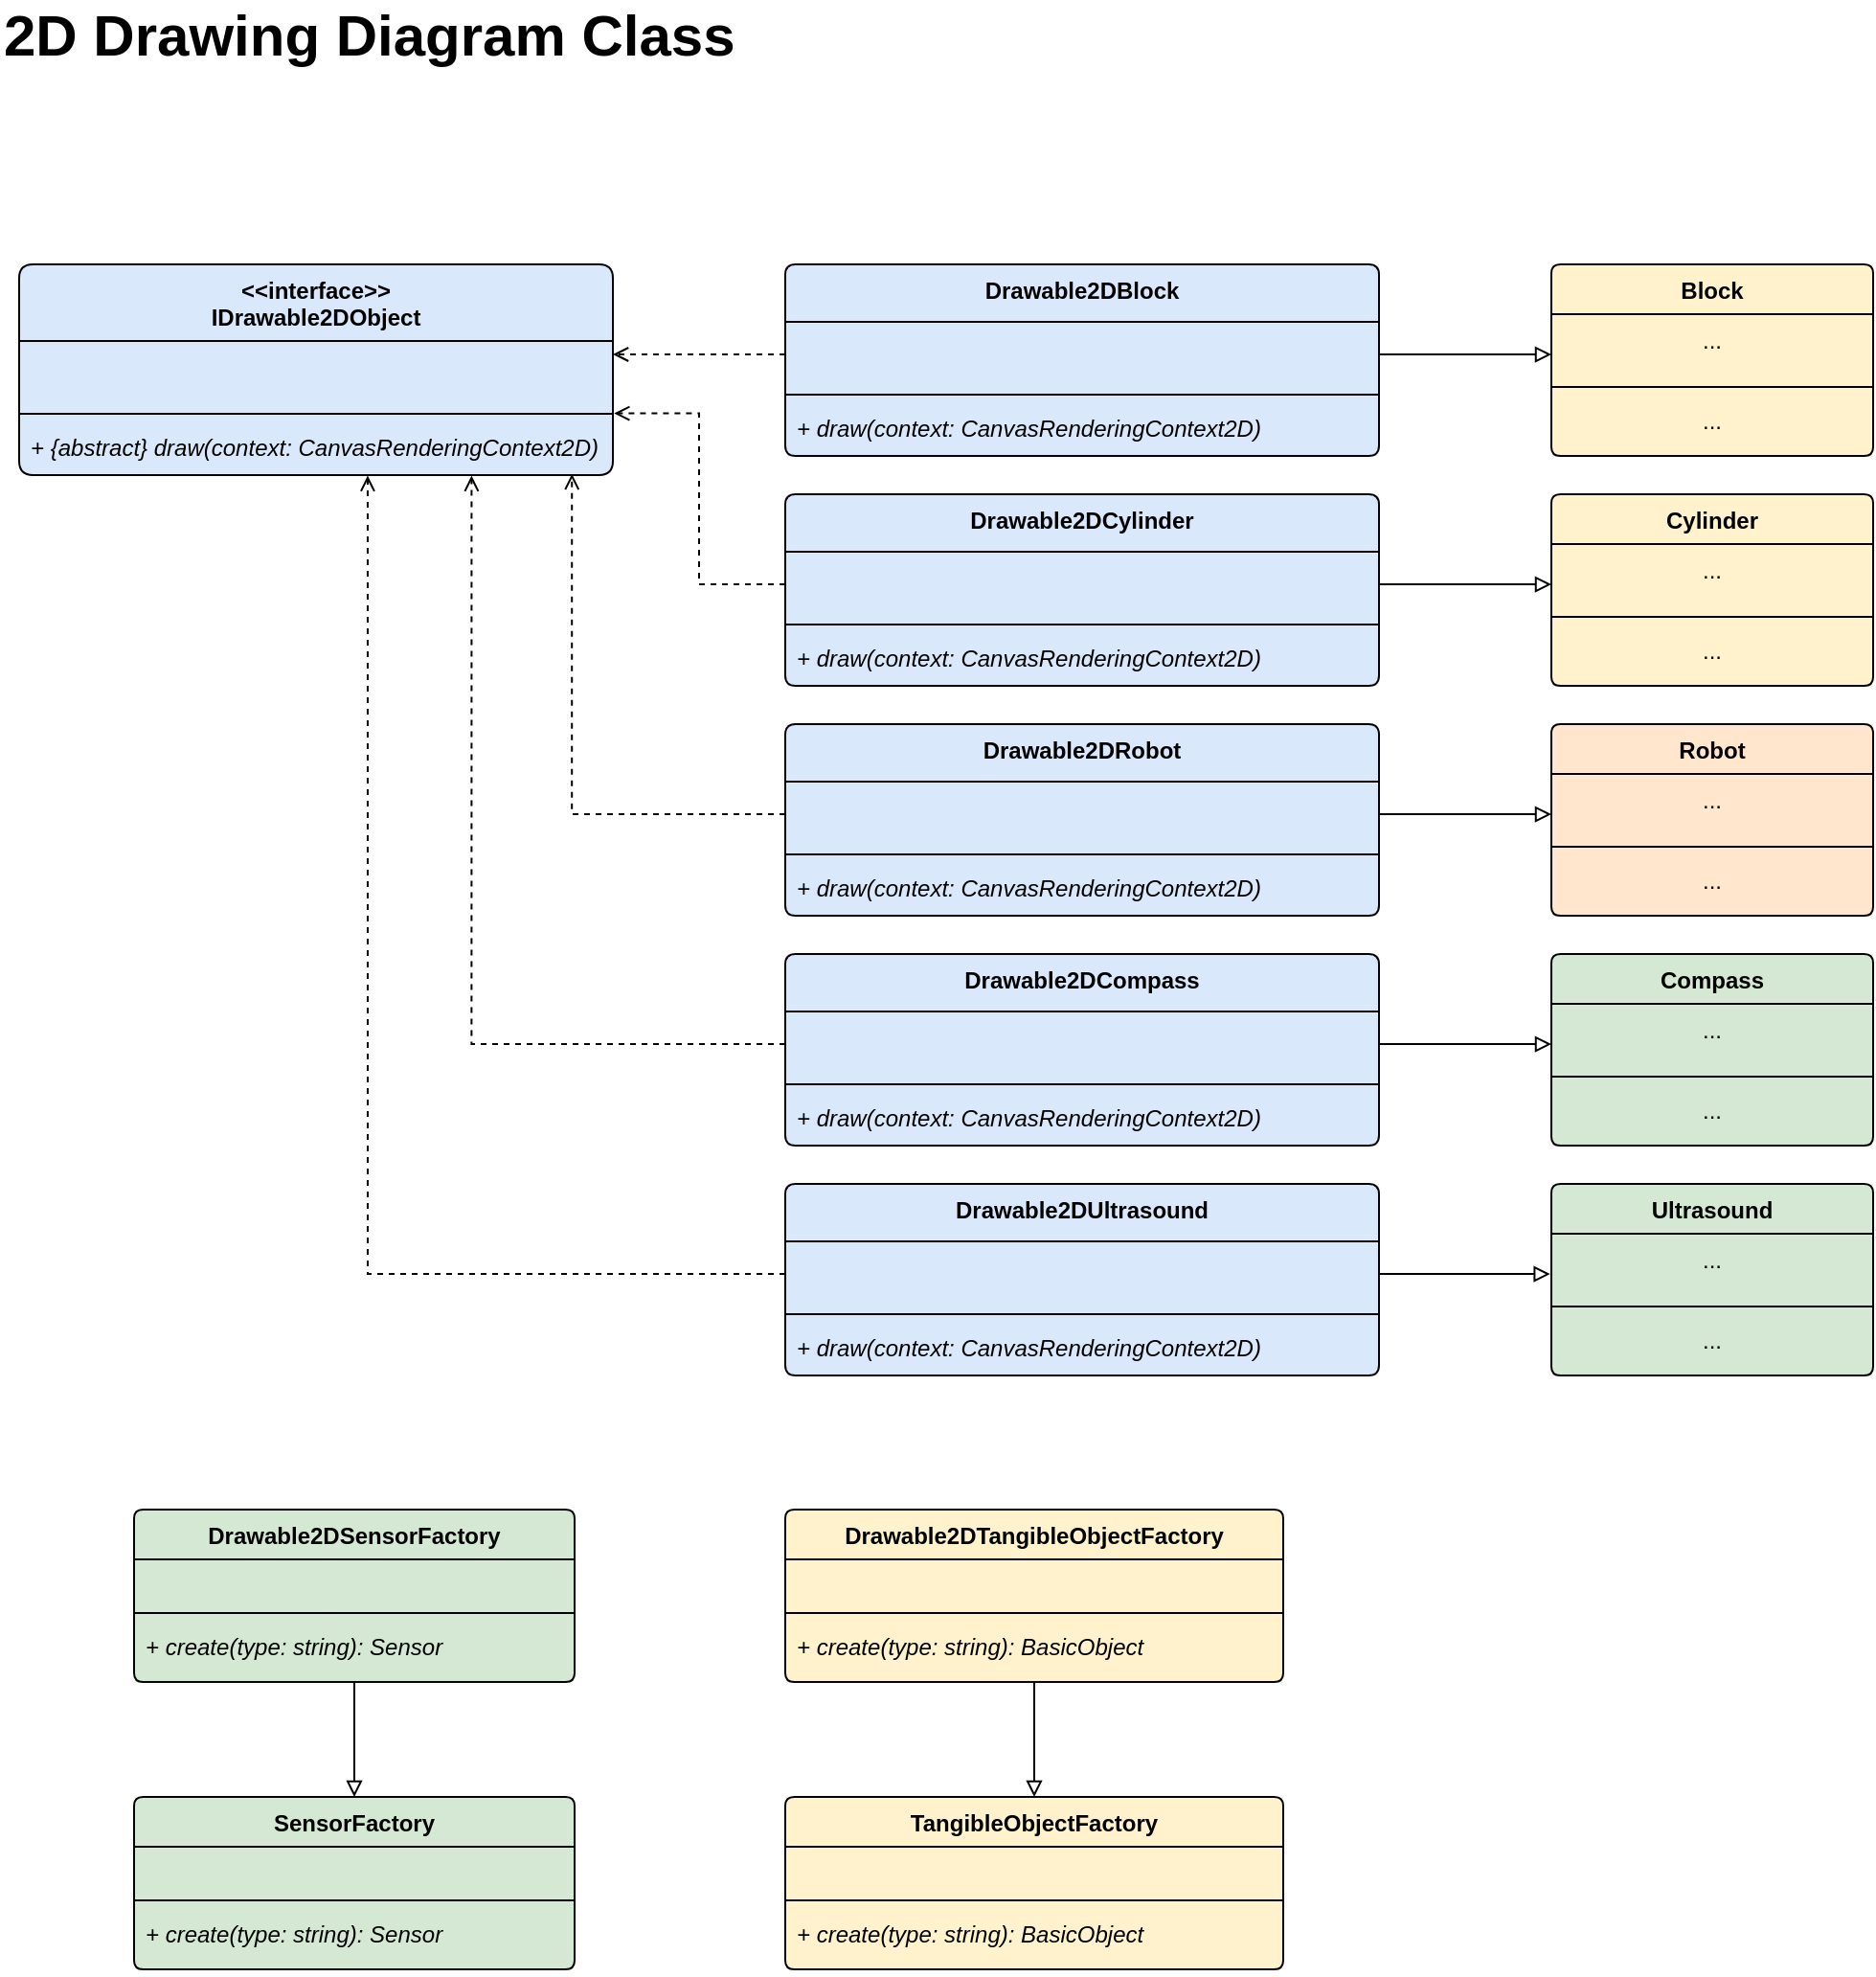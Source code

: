 <mxfile version="13.10.0" type="embed">
    <diagram id="FzldJdkOPzdW91Gcu44t" name="Page-1">
        <mxGraphModel dx="2795" dy="1308" grid="1" gridSize="10" guides="1" tooltips="1" connect="1" arrows="1" fold="1" page="1" pageScale="1" pageWidth="1654" pageHeight="1169" math="0" shadow="0">
            <root>
                <mxCell id="0"/>
                <mxCell id="1" parent="0"/>
                <mxCell id="2" value="2D Drawing Diagram Class" style="text;html=1;strokeColor=none;fillColor=none;align=left;verticalAlign=middle;whiteSpace=wrap;rounded=0;fontSize=30;fontStyle=1" vertex="1" parent="1">
                    <mxGeometry x="40" y="60" width="478" height="20" as="geometry"/>
                </mxCell>
                <mxCell id="3" value="Block" style="swimlane;fontStyle=1;align=center;verticalAlign=top;childLayout=stackLayout;horizontal=1;startSize=26;horizontalStack=0;resizeParent=1;resizeParentMax=0;resizeLast=0;collapsible=1;marginBottom=0;rounded=1;arcSize=6;swimlaneFillColor=#FFF2CC;fillColor=#fff2cc;" vertex="1" parent="1">
                    <mxGeometry x="850" y="190" width="168" height="100" as="geometry">
                        <mxRectangle x="770" y="200" width="110" height="26" as="alternateBounds"/>
                    </mxGeometry>
                </mxCell>
                <mxCell id="4" value="..." style="text;strokeColor=none;fillColor=none;align=center;verticalAlign=top;spacingLeft=4;spacingRight=4;overflow=hidden;rotatable=0;points=[[0,0.5],[1,0.5]];portConstraint=eastwest;" vertex="1" parent="3">
                    <mxGeometry y="26" width="168" height="34" as="geometry"/>
                </mxCell>
                <mxCell id="5" value="" style="line;strokeWidth=1;fillColor=none;align=left;verticalAlign=middle;spacingTop=-1;spacingLeft=3;spacingRight=3;rotatable=0;labelPosition=right;points=[];portConstraint=eastwest;" vertex="1" parent="3">
                    <mxGeometry y="60" width="168" height="8" as="geometry"/>
                </mxCell>
                <mxCell id="6" value="..." style="text;strokeColor=none;fillColor=none;align=center;verticalAlign=top;spacingLeft=4;spacingRight=4;overflow=hidden;rotatable=0;points=[[0,0.5],[1,0.5]];portConstraint=eastwest;" vertex="1" parent="3">
                    <mxGeometry y="68" width="168" height="32" as="geometry"/>
                </mxCell>
                <mxCell id="7" value="&lt;&lt;interface&gt;&gt;&#10;IDrawable2DObject" style="swimlane;fontStyle=1;align=center;verticalAlign=top;childLayout=stackLayout;horizontal=1;startSize=40;horizontalStack=0;resizeParent=1;resizeParentMax=0;resizeLast=0;collapsible=1;marginBottom=0;rounded=1;arcSize=6;swimlaneFillColor=#DAE8FC;fillColor=#dae8fc;" vertex="1" parent="1">
                    <mxGeometry x="50" y="190" width="310" height="110" as="geometry">
                        <mxRectangle x="770" y="200" width="110" height="26" as="alternateBounds"/>
                    </mxGeometry>
                </mxCell>
                <mxCell id="8" value=" " style="text;strokeColor=none;fillColor=none;align=left;verticalAlign=top;spacingLeft=4;spacingRight=4;overflow=hidden;rotatable=0;points=[[0,0.5],[1,0.5]];portConstraint=eastwest;" vertex="1" parent="7">
                    <mxGeometry y="40" width="310" height="34" as="geometry"/>
                </mxCell>
                <mxCell id="9" value="" style="line;strokeWidth=1;fillColor=none;align=left;verticalAlign=middle;spacingTop=-1;spacingLeft=3;spacingRight=3;rotatable=0;labelPosition=right;points=[];portConstraint=eastwest;" vertex="1" parent="7">
                    <mxGeometry y="74" width="310" height="8" as="geometry"/>
                </mxCell>
                <mxCell id="10" value="+ {abstract} draw(context: CanvasRenderingContext2D)" style="text;strokeColor=none;fillColor=none;align=left;verticalAlign=top;spacingLeft=4;spacingRight=4;overflow=hidden;rotatable=0;points=[[0,0.5],[1,0.5]];portConstraint=eastwest;fontStyle=2" vertex="1" parent="7">
                    <mxGeometry y="82" width="310" height="28" as="geometry"/>
                </mxCell>
                <mxCell id="11" value="Drawable2DBlock" style="swimlane;fontStyle=1;align=center;verticalAlign=top;childLayout=stackLayout;horizontal=1;startSize=30;horizontalStack=0;resizeParent=1;resizeParentMax=0;resizeLast=0;collapsible=1;marginBottom=0;rounded=1;arcSize=6;swimlaneFillColor=#DAE8FC;fillColor=#dae8fc;" vertex="1" parent="1">
                    <mxGeometry x="450" y="190" width="310" height="100" as="geometry">
                        <mxRectangle x="770" y="200" width="110" height="26" as="alternateBounds"/>
                    </mxGeometry>
                </mxCell>
                <mxCell id="12" value=" " style="text;strokeColor=none;fillColor=none;align=left;verticalAlign=top;spacingLeft=4;spacingRight=4;overflow=hidden;rotatable=0;points=[[0,0.5],[1,0.5]];portConstraint=eastwest;" vertex="1" parent="11">
                    <mxGeometry y="30" width="310" height="34" as="geometry"/>
                </mxCell>
                <mxCell id="13" value="" style="line;strokeWidth=1;fillColor=none;align=left;verticalAlign=middle;spacingTop=-1;spacingLeft=3;spacingRight=3;rotatable=0;labelPosition=right;points=[];portConstraint=eastwest;" vertex="1" parent="11">
                    <mxGeometry y="64" width="310" height="8" as="geometry"/>
                </mxCell>
                <mxCell id="14" value="+ draw(context: CanvasRenderingContext2D)" style="text;strokeColor=none;fillColor=none;align=left;verticalAlign=top;spacingLeft=4;spacingRight=4;overflow=hidden;rotatable=0;points=[[0,0.5],[1,0.5]];portConstraint=eastwest;fontStyle=2" vertex="1" parent="11">
                    <mxGeometry y="72" width="310" height="28" as="geometry"/>
                </mxCell>
                <mxCell id="15" value="Drawable2DCylinder" style="swimlane;fontStyle=1;align=center;verticalAlign=top;childLayout=stackLayout;horizontal=1;startSize=30;horizontalStack=0;resizeParent=1;resizeParentMax=0;resizeLast=0;collapsible=1;marginBottom=0;rounded=1;arcSize=6;swimlaneFillColor=#DAE8FC;fillColor=#dae8fc;" vertex="1" parent="1">
                    <mxGeometry x="450" y="310" width="310" height="100" as="geometry">
                        <mxRectangle x="770" y="200" width="110" height="26" as="alternateBounds"/>
                    </mxGeometry>
                </mxCell>
                <mxCell id="16" value=" " style="text;strokeColor=none;fillColor=none;align=left;verticalAlign=top;spacingLeft=4;spacingRight=4;overflow=hidden;rotatable=0;points=[[0,0.5],[1,0.5]];portConstraint=eastwest;" vertex="1" parent="15">
                    <mxGeometry y="30" width="310" height="34" as="geometry"/>
                </mxCell>
                <mxCell id="17" value="" style="line;strokeWidth=1;fillColor=none;align=left;verticalAlign=middle;spacingTop=-1;spacingLeft=3;spacingRight=3;rotatable=0;labelPosition=right;points=[];portConstraint=eastwest;" vertex="1" parent="15">
                    <mxGeometry y="64" width="310" height="8" as="geometry"/>
                </mxCell>
                <mxCell id="18" value="+ draw(context: CanvasRenderingContext2D)" style="text;strokeColor=none;fillColor=none;align=left;verticalAlign=top;spacingLeft=4;spacingRight=4;overflow=hidden;rotatable=0;points=[[0,0.5],[1,0.5]];portConstraint=eastwest;fontStyle=2" vertex="1" parent="15">
                    <mxGeometry y="72" width="310" height="28" as="geometry"/>
                </mxCell>
                <mxCell id="19" value="Drawable2DRobot" style="swimlane;fontStyle=1;align=center;verticalAlign=top;childLayout=stackLayout;horizontal=1;startSize=30;horizontalStack=0;resizeParent=1;resizeParentMax=0;resizeLast=0;collapsible=1;marginBottom=0;rounded=1;arcSize=6;swimlaneFillColor=#DAE8FC;fillColor=#dae8fc;" vertex="1" parent="1">
                    <mxGeometry x="450" y="430" width="310" height="100" as="geometry">
                        <mxRectangle x="770" y="200" width="110" height="26" as="alternateBounds"/>
                    </mxGeometry>
                </mxCell>
                <mxCell id="20" value=" " style="text;strokeColor=none;fillColor=none;align=left;verticalAlign=top;spacingLeft=4;spacingRight=4;overflow=hidden;rotatable=0;points=[[0,0.5],[1,0.5]];portConstraint=eastwest;" vertex="1" parent="19">
                    <mxGeometry y="30" width="310" height="34" as="geometry"/>
                </mxCell>
                <mxCell id="21" value="" style="line;strokeWidth=1;fillColor=none;align=left;verticalAlign=middle;spacingTop=-1;spacingLeft=3;spacingRight=3;rotatable=0;labelPosition=right;points=[];portConstraint=eastwest;" vertex="1" parent="19">
                    <mxGeometry y="64" width="310" height="8" as="geometry"/>
                </mxCell>
                <mxCell id="22" value="+ draw(context: CanvasRenderingContext2D)" style="text;strokeColor=none;fillColor=none;align=left;verticalAlign=top;spacingLeft=4;spacingRight=4;overflow=hidden;rotatable=0;points=[[0,0.5],[1,0.5]];portConstraint=eastwest;fontStyle=2" vertex="1" parent="19">
                    <mxGeometry y="72" width="310" height="28" as="geometry"/>
                </mxCell>
                <mxCell id="23" value="Drawable2DCompass" style="swimlane;fontStyle=1;align=center;verticalAlign=top;childLayout=stackLayout;horizontal=1;startSize=30;horizontalStack=0;resizeParent=1;resizeParentMax=0;resizeLast=0;collapsible=1;marginBottom=0;rounded=1;arcSize=6;swimlaneFillColor=#DAE8FC;fillColor=#dae8fc;" vertex="1" parent="1">
                    <mxGeometry x="450" y="550" width="310" height="100" as="geometry">
                        <mxRectangle x="770" y="200" width="110" height="26" as="alternateBounds"/>
                    </mxGeometry>
                </mxCell>
                <mxCell id="24" value=" " style="text;strokeColor=none;fillColor=none;align=left;verticalAlign=top;spacingLeft=4;spacingRight=4;overflow=hidden;rotatable=0;points=[[0,0.5],[1,0.5]];portConstraint=eastwest;" vertex="1" parent="23">
                    <mxGeometry y="30" width="310" height="34" as="geometry"/>
                </mxCell>
                <mxCell id="25" value="" style="line;strokeWidth=1;fillColor=none;align=left;verticalAlign=middle;spacingTop=-1;spacingLeft=3;spacingRight=3;rotatable=0;labelPosition=right;points=[];portConstraint=eastwest;" vertex="1" parent="23">
                    <mxGeometry y="64" width="310" height="8" as="geometry"/>
                </mxCell>
                <mxCell id="26" value="+ draw(context: CanvasRenderingContext2D)" style="text;strokeColor=none;fillColor=none;align=left;verticalAlign=top;spacingLeft=4;spacingRight=4;overflow=hidden;rotatable=0;points=[[0,0.5],[1,0.5]];portConstraint=eastwest;fontStyle=2" vertex="1" parent="23">
                    <mxGeometry y="72" width="310" height="28" as="geometry"/>
                </mxCell>
                <mxCell id="27" value="Drawable2DUltrasound" style="swimlane;fontStyle=1;align=center;verticalAlign=top;childLayout=stackLayout;horizontal=1;startSize=30;horizontalStack=0;resizeParent=1;resizeParentMax=0;resizeLast=0;collapsible=1;marginBottom=0;rounded=1;arcSize=6;swimlaneFillColor=#DAE8FC;fillColor=#dae8fc;" vertex="1" parent="1">
                    <mxGeometry x="450" y="670" width="310" height="100" as="geometry">
                        <mxRectangle x="770" y="200" width="110" height="26" as="alternateBounds"/>
                    </mxGeometry>
                </mxCell>
                <mxCell id="28" value=" " style="text;strokeColor=none;fillColor=none;align=left;verticalAlign=top;spacingLeft=4;spacingRight=4;overflow=hidden;rotatable=0;points=[[0,0.5],[1,0.5]];portConstraint=eastwest;" vertex="1" parent="27">
                    <mxGeometry y="30" width="310" height="34" as="geometry"/>
                </mxCell>
                <mxCell id="29" value="" style="line;strokeWidth=1;fillColor=none;align=left;verticalAlign=middle;spacingTop=-1;spacingLeft=3;spacingRight=3;rotatable=0;labelPosition=right;points=[];portConstraint=eastwest;" vertex="1" parent="27">
                    <mxGeometry y="64" width="310" height="8" as="geometry"/>
                </mxCell>
                <mxCell id="30" value="+ draw(context: CanvasRenderingContext2D)" style="text;strokeColor=none;fillColor=none;align=left;verticalAlign=top;spacingLeft=4;spacingRight=4;overflow=hidden;rotatable=0;points=[[0,0.5],[1,0.5]];portConstraint=eastwest;fontStyle=2" vertex="1" parent="27">
                    <mxGeometry y="72" width="310" height="28" as="geometry"/>
                </mxCell>
                <mxCell id="31" value="Cylinder" style="swimlane;fontStyle=1;align=center;verticalAlign=top;childLayout=stackLayout;horizontal=1;startSize=26;horizontalStack=0;resizeParent=1;resizeParentMax=0;resizeLast=0;collapsible=1;marginBottom=0;rounded=1;arcSize=6;swimlaneFillColor=#FFF2CC;fillColor=#fff2cc;" vertex="1" parent="1">
                    <mxGeometry x="850" y="310" width="168" height="100" as="geometry">
                        <mxRectangle x="770" y="200" width="110" height="26" as="alternateBounds"/>
                    </mxGeometry>
                </mxCell>
                <mxCell id="32" value="..." style="text;strokeColor=none;fillColor=none;align=center;verticalAlign=top;spacingLeft=4;spacingRight=4;overflow=hidden;rotatable=0;points=[[0,0.5],[1,0.5]];portConstraint=eastwest;" vertex="1" parent="31">
                    <mxGeometry y="26" width="168" height="34" as="geometry"/>
                </mxCell>
                <mxCell id="33" value="" style="line;strokeWidth=1;fillColor=none;align=left;verticalAlign=middle;spacingTop=-1;spacingLeft=3;spacingRight=3;rotatable=0;labelPosition=right;points=[];portConstraint=eastwest;" vertex="1" parent="31">
                    <mxGeometry y="60" width="168" height="8" as="geometry"/>
                </mxCell>
                <mxCell id="34" value="..." style="text;strokeColor=none;fillColor=none;align=center;verticalAlign=top;spacingLeft=4;spacingRight=4;overflow=hidden;rotatable=0;points=[[0,0.5],[1,0.5]];portConstraint=eastwest;" vertex="1" parent="31">
                    <mxGeometry y="68" width="168" height="32" as="geometry"/>
                </mxCell>
                <mxCell id="35" value="Robot" style="swimlane;fontStyle=1;align=center;verticalAlign=top;childLayout=stackLayout;horizontal=1;startSize=26;horizontalStack=0;resizeParent=1;resizeParentMax=0;resizeLast=0;collapsible=1;marginBottom=0;rounded=1;arcSize=6;swimlaneFillColor=#FFE6CC;fillColor=#ffe6cc;" vertex="1" parent="1">
                    <mxGeometry x="850" y="430" width="168" height="100" as="geometry">
                        <mxRectangle x="770" y="200" width="110" height="26" as="alternateBounds"/>
                    </mxGeometry>
                </mxCell>
                <mxCell id="36" value="..." style="text;strokeColor=none;fillColor=none;align=center;verticalAlign=top;spacingLeft=4;spacingRight=4;overflow=hidden;rotatable=0;points=[[0,0.5],[1,0.5]];portConstraint=eastwest;" vertex="1" parent="35">
                    <mxGeometry y="26" width="168" height="34" as="geometry"/>
                </mxCell>
                <mxCell id="37" value="" style="line;strokeWidth=1;fillColor=none;align=left;verticalAlign=middle;spacingTop=-1;spacingLeft=3;spacingRight=3;rotatable=0;labelPosition=right;points=[];portConstraint=eastwest;" vertex="1" parent="35">
                    <mxGeometry y="60" width="168" height="8" as="geometry"/>
                </mxCell>
                <mxCell id="38" value="..." style="text;strokeColor=none;fillColor=none;align=center;verticalAlign=top;spacingLeft=4;spacingRight=4;overflow=hidden;rotatable=0;points=[[0,0.5],[1,0.5]];portConstraint=eastwest;" vertex="1" parent="35">
                    <mxGeometry y="68" width="168" height="32" as="geometry"/>
                </mxCell>
                <mxCell id="39" value="Compass" style="swimlane;fontStyle=1;align=center;verticalAlign=top;childLayout=stackLayout;horizontal=1;startSize=26;horizontalStack=0;resizeParent=1;resizeParentMax=0;resizeLast=0;collapsible=1;marginBottom=0;rounded=1;arcSize=6;swimlaneFillColor=#D5E8D4;fillColor=#d5e8d4;" vertex="1" parent="1">
                    <mxGeometry x="850" y="550" width="168" height="100" as="geometry">
                        <mxRectangle x="770" y="200" width="110" height="26" as="alternateBounds"/>
                    </mxGeometry>
                </mxCell>
                <mxCell id="40" value="..." style="text;strokeColor=none;fillColor=none;align=center;verticalAlign=top;spacingLeft=4;spacingRight=4;overflow=hidden;rotatable=0;points=[[0,0.5],[1,0.5]];portConstraint=eastwest;" vertex="1" parent="39">
                    <mxGeometry y="26" width="168" height="34" as="geometry"/>
                </mxCell>
                <mxCell id="41" value="" style="line;strokeWidth=1;fillColor=none;align=left;verticalAlign=middle;spacingTop=-1;spacingLeft=3;spacingRight=3;rotatable=0;labelPosition=right;points=[];portConstraint=eastwest;" vertex="1" parent="39">
                    <mxGeometry y="60" width="168" height="8" as="geometry"/>
                </mxCell>
                <mxCell id="42" value="..." style="text;strokeColor=none;fillColor=none;align=center;verticalAlign=top;spacingLeft=4;spacingRight=4;overflow=hidden;rotatable=0;points=[[0,0.5],[1,0.5]];portConstraint=eastwest;" vertex="1" parent="39">
                    <mxGeometry y="68" width="168" height="32" as="geometry"/>
                </mxCell>
                <mxCell id="43" value="Ultrasound" style="swimlane;fontStyle=1;align=center;verticalAlign=top;childLayout=stackLayout;horizontal=1;startSize=26;horizontalStack=0;resizeParent=1;resizeParentMax=0;resizeLast=0;collapsible=1;marginBottom=0;rounded=1;arcSize=6;swimlaneFillColor=#D5E8D4;fillColor=#d5e8d4;" vertex="1" parent="1">
                    <mxGeometry x="850" y="670" width="168" height="100" as="geometry">
                        <mxRectangle x="770" y="200" width="110" height="26" as="alternateBounds"/>
                    </mxGeometry>
                </mxCell>
                <mxCell id="44" value="..." style="text;strokeColor=none;fillColor=none;align=center;verticalAlign=top;spacingLeft=4;spacingRight=4;overflow=hidden;rotatable=0;points=[[0,0.5],[1,0.5]];portConstraint=eastwest;" vertex="1" parent="43">
                    <mxGeometry y="26" width="168" height="34" as="geometry"/>
                </mxCell>
                <mxCell id="45" value="" style="line;strokeWidth=1;fillColor=none;align=left;verticalAlign=middle;spacingTop=-1;spacingLeft=3;spacingRight=3;rotatable=0;labelPosition=right;points=[];portConstraint=eastwest;" vertex="1" parent="43">
                    <mxGeometry y="60" width="168" height="8" as="geometry"/>
                </mxCell>
                <mxCell id="46" value="..." style="text;strokeColor=none;fillColor=none;align=center;verticalAlign=top;spacingLeft=4;spacingRight=4;overflow=hidden;rotatable=0;points=[[0,0.5],[1,0.5]];portConstraint=eastwest;" vertex="1" parent="43">
                    <mxGeometry y="68" width="168" height="32" as="geometry"/>
                </mxCell>
                <mxCell id="48" style="edgeStyle=orthogonalEdgeStyle;rounded=0;orthogonalLoop=1;jettySize=auto;html=1;entryX=-0.004;entryY=0.618;entryDx=0;entryDy=0;entryPerimeter=0;endArrow=block;endFill=0;" edge="1" parent="1" source="28" target="44">
                    <mxGeometry relative="1" as="geometry"/>
                </mxCell>
                <mxCell id="49" style="edgeStyle=orthogonalEdgeStyle;rounded=0;orthogonalLoop=1;jettySize=auto;html=1;entryX=0;entryY=0.618;entryDx=0;entryDy=0;entryPerimeter=0;endArrow=block;endFill=0;" edge="1" parent="1" source="24" target="40">
                    <mxGeometry relative="1" as="geometry"/>
                </mxCell>
                <mxCell id="50" style="edgeStyle=orthogonalEdgeStyle;rounded=0;orthogonalLoop=1;jettySize=auto;html=1;endArrow=block;endFill=0;entryX=0;entryY=0.618;entryDx=0;entryDy=0;entryPerimeter=0;" edge="1" parent="1" source="20" target="36">
                    <mxGeometry relative="1" as="geometry">
                        <mxPoint x="810" y="477" as="targetPoint"/>
                    </mxGeometry>
                </mxCell>
                <mxCell id="51" style="edgeStyle=orthogonalEdgeStyle;rounded=0;orthogonalLoop=1;jettySize=auto;html=1;entryX=0;entryY=0.618;entryDx=0;entryDy=0;entryPerimeter=0;endArrow=block;endFill=0;" edge="1" parent="1" source="16" target="32">
                    <mxGeometry relative="1" as="geometry"/>
                </mxCell>
                <mxCell id="52" style="edgeStyle=orthogonalEdgeStyle;rounded=0;orthogonalLoop=1;jettySize=auto;html=1;endArrow=block;endFill=0;entryX=0;entryY=0.618;entryDx=0;entryDy=0;entryPerimeter=0;" edge="1" parent="1" source="12" target="4">
                    <mxGeometry relative="1" as="geometry">
                        <mxPoint x="805" y="270" as="targetPoint"/>
                    </mxGeometry>
                </mxCell>
                <mxCell id="53" style="edgeStyle=orthogonalEdgeStyle;rounded=0;orthogonalLoop=1;jettySize=auto;html=1;entryX=1;entryY=0.206;entryDx=0;entryDy=0;entryPerimeter=0;endArrow=open;endFill=0;dashed=1;" edge="1" parent="1" source="12" target="8">
                    <mxGeometry relative="1" as="geometry"/>
                </mxCell>
                <mxCell id="54" style="edgeStyle=orthogonalEdgeStyle;rounded=0;orthogonalLoop=1;jettySize=auto;html=1;entryX=1.002;entryY=0.475;entryDx=0;entryDy=0;entryPerimeter=0;dashed=1;endArrow=open;endFill=0;" edge="1" parent="1" source="16" target="9">
                    <mxGeometry relative="1" as="geometry"/>
                </mxCell>
                <mxCell id="55" style="edgeStyle=orthogonalEdgeStyle;rounded=0;orthogonalLoop=1;jettySize=auto;html=1;entryX=0.931;entryY=0.979;entryDx=0;entryDy=0;entryPerimeter=0;dashed=1;endArrow=open;endFill=0;" edge="1" parent="1" source="20" target="10">
                    <mxGeometry relative="1" as="geometry"/>
                </mxCell>
                <mxCell id="56" style="edgeStyle=orthogonalEdgeStyle;rounded=0;orthogonalLoop=1;jettySize=auto;html=1;entryX=0.762;entryY=1.011;entryDx=0;entryDy=0;entryPerimeter=0;dashed=1;endArrow=open;endFill=0;" edge="1" parent="1" source="24" target="10">
                    <mxGeometry relative="1" as="geometry"/>
                </mxCell>
                <mxCell id="57" style="edgeStyle=orthogonalEdgeStyle;rounded=0;orthogonalLoop=1;jettySize=auto;html=1;entryX=0.587;entryY=1.011;entryDx=0;entryDy=0;entryPerimeter=0;dashed=1;endArrow=open;endFill=0;" edge="1" parent="1" source="28" target="10">
                    <mxGeometry relative="1" as="geometry"/>
                </mxCell>
                <mxCell id="74" style="edgeStyle=orthogonalEdgeStyle;rounded=0;orthogonalLoop=1;jettySize=auto;html=1;entryX=0.5;entryY=0;entryDx=0;entryDy=0;endArrow=block;endFill=0;" edge="1" parent="1" source="58" target="66">
                    <mxGeometry relative="1" as="geometry"/>
                </mxCell>
                <mxCell id="58" value="Drawable2DSensorFactory" style="swimlane;fontStyle=1;align=center;verticalAlign=top;childLayout=stackLayout;horizontal=1;startSize=26;horizontalStack=0;resizeParent=1;resizeParentMax=0;resizeLast=0;collapsible=1;marginBottom=0;rounded=1;arcSize=6;fillColor=#d5e8d4;swimlaneFillColor=#D5E8D4;" vertex="1" parent="1">
                    <mxGeometry x="110" y="840" width="230" height="90" as="geometry">
                        <mxRectangle x="690" y="20" width="110" height="26" as="alternateBounds"/>
                    </mxGeometry>
                </mxCell>
                <mxCell id="59" value=" " style="text;strokeColor=none;fillColor=none;align=left;verticalAlign=top;spacingLeft=4;spacingRight=4;overflow=hidden;rotatable=0;points=[[0,0.5],[1,0.5]];portConstraint=eastwest;" vertex="1" parent="58">
                    <mxGeometry y="26" width="230" height="24" as="geometry"/>
                </mxCell>
                <mxCell id="60" value="" style="line;strokeWidth=1;fillColor=none;align=left;verticalAlign=middle;spacingTop=-1;spacingLeft=3;spacingRight=3;rotatable=0;labelPosition=right;points=[];portConstraint=eastwest;" vertex="1" parent="58">
                    <mxGeometry y="50" width="230" height="8" as="geometry"/>
                </mxCell>
                <mxCell id="61" value="+ create(type: string): Sensor" style="text;strokeColor=none;fillColor=none;align=left;verticalAlign=top;spacingLeft=4;spacingRight=4;overflow=hidden;rotatable=0;points=[[0,0.5],[1,0.5]];portConstraint=eastwest;fontStyle=2" vertex="1" parent="58">
                    <mxGeometry y="58" width="230" height="32" as="geometry"/>
                </mxCell>
                <mxCell id="75" style="edgeStyle=orthogonalEdgeStyle;rounded=0;orthogonalLoop=1;jettySize=auto;html=1;entryX=0.5;entryY=0;entryDx=0;entryDy=0;endArrow=block;endFill=0;" edge="1" parent="1" source="62" target="70">
                    <mxGeometry relative="1" as="geometry"/>
                </mxCell>
                <mxCell id="62" value="Drawable2DTangibleObjectFactory" style="swimlane;fontStyle=1;align=center;verticalAlign=top;childLayout=stackLayout;horizontal=1;startSize=26;horizontalStack=0;resizeParent=1;resizeParentMax=0;resizeLast=0;collapsible=1;marginBottom=0;rounded=1;arcSize=6;fillColor=#fff2cc;swimlaneFillColor=#FFF2CC;" vertex="1" parent="1">
                    <mxGeometry x="450" y="840" width="260" height="90" as="geometry">
                        <mxRectangle x="690" y="20" width="110" height="26" as="alternateBounds"/>
                    </mxGeometry>
                </mxCell>
                <mxCell id="63" value=" " style="text;strokeColor=none;fillColor=none;align=left;verticalAlign=top;spacingLeft=4;spacingRight=4;overflow=hidden;rotatable=0;points=[[0,0.5],[1,0.5]];portConstraint=eastwest;" vertex="1" parent="62">
                    <mxGeometry y="26" width="260" height="24" as="geometry"/>
                </mxCell>
                <mxCell id="64" value="" style="line;strokeWidth=1;fillColor=none;align=left;verticalAlign=middle;spacingTop=-1;spacingLeft=3;spacingRight=3;rotatable=0;labelPosition=right;points=[];portConstraint=eastwest;" vertex="1" parent="62">
                    <mxGeometry y="50" width="260" height="8" as="geometry"/>
                </mxCell>
                <mxCell id="65" value="+ create(type: string): BasicObject" style="text;strokeColor=none;fillColor=none;align=left;verticalAlign=top;spacingLeft=4;spacingRight=4;overflow=hidden;rotatable=0;points=[[0,0.5],[1,0.5]];portConstraint=eastwest;fontStyle=2" vertex="1" parent="62">
                    <mxGeometry y="58" width="260" height="32" as="geometry"/>
                </mxCell>
                <mxCell id="66" value="SensorFactory" style="swimlane;fontStyle=1;align=center;verticalAlign=top;childLayout=stackLayout;horizontal=1;startSize=26;horizontalStack=0;resizeParent=1;resizeParentMax=0;resizeLast=0;collapsible=1;marginBottom=0;rounded=1;arcSize=6;fillColor=#d5e8d4;swimlaneFillColor=#D5E8D4;" vertex="1" parent="1">
                    <mxGeometry x="110" y="990" width="230" height="90" as="geometry">
                        <mxRectangle x="690" y="20" width="110" height="26" as="alternateBounds"/>
                    </mxGeometry>
                </mxCell>
                <mxCell id="67" value=" " style="text;strokeColor=none;fillColor=none;align=left;verticalAlign=top;spacingLeft=4;spacingRight=4;overflow=hidden;rotatable=0;points=[[0,0.5],[1,0.5]];portConstraint=eastwest;" vertex="1" parent="66">
                    <mxGeometry y="26" width="230" height="24" as="geometry"/>
                </mxCell>
                <mxCell id="68" value="" style="line;strokeWidth=1;fillColor=none;align=left;verticalAlign=middle;spacingTop=-1;spacingLeft=3;spacingRight=3;rotatable=0;labelPosition=right;points=[];portConstraint=eastwest;" vertex="1" parent="66">
                    <mxGeometry y="50" width="230" height="8" as="geometry"/>
                </mxCell>
                <mxCell id="69" value="+ create(type: string): Sensor" style="text;strokeColor=none;fillColor=none;align=left;verticalAlign=top;spacingLeft=4;spacingRight=4;overflow=hidden;rotatable=0;points=[[0,0.5],[1,0.5]];portConstraint=eastwest;fontStyle=2" vertex="1" parent="66">
                    <mxGeometry y="58" width="230" height="32" as="geometry"/>
                </mxCell>
                <mxCell id="70" value="TangibleObjectFactory" style="swimlane;fontStyle=1;align=center;verticalAlign=top;childLayout=stackLayout;horizontal=1;startSize=26;horizontalStack=0;resizeParent=1;resizeParentMax=0;resizeLast=0;collapsible=1;marginBottom=0;rounded=1;arcSize=6;fillColor=#fff2cc;swimlaneFillColor=#FFF2CC;" vertex="1" parent="1">
                    <mxGeometry x="450" y="990" width="260" height="90" as="geometry">
                        <mxRectangle x="690" y="20" width="110" height="26" as="alternateBounds"/>
                    </mxGeometry>
                </mxCell>
                <mxCell id="71" value=" " style="text;strokeColor=none;fillColor=none;align=left;verticalAlign=top;spacingLeft=4;spacingRight=4;overflow=hidden;rotatable=0;points=[[0,0.5],[1,0.5]];portConstraint=eastwest;" vertex="1" parent="70">
                    <mxGeometry y="26" width="260" height="24" as="geometry"/>
                </mxCell>
                <mxCell id="72" value="" style="line;strokeWidth=1;fillColor=none;align=left;verticalAlign=middle;spacingTop=-1;spacingLeft=3;spacingRight=3;rotatable=0;labelPosition=right;points=[];portConstraint=eastwest;" vertex="1" parent="70">
                    <mxGeometry y="50" width="260" height="8" as="geometry"/>
                </mxCell>
                <mxCell id="73" value="+ create(type: string): BasicObject" style="text;strokeColor=none;fillColor=none;align=left;verticalAlign=top;spacingLeft=4;spacingRight=4;overflow=hidden;rotatable=0;points=[[0,0.5],[1,0.5]];portConstraint=eastwest;fontStyle=2" vertex="1" parent="70">
                    <mxGeometry y="58" width="260" height="32" as="geometry"/>
                </mxCell>
            </root>
        </mxGraphModel>
    </diagram>
</mxfile>